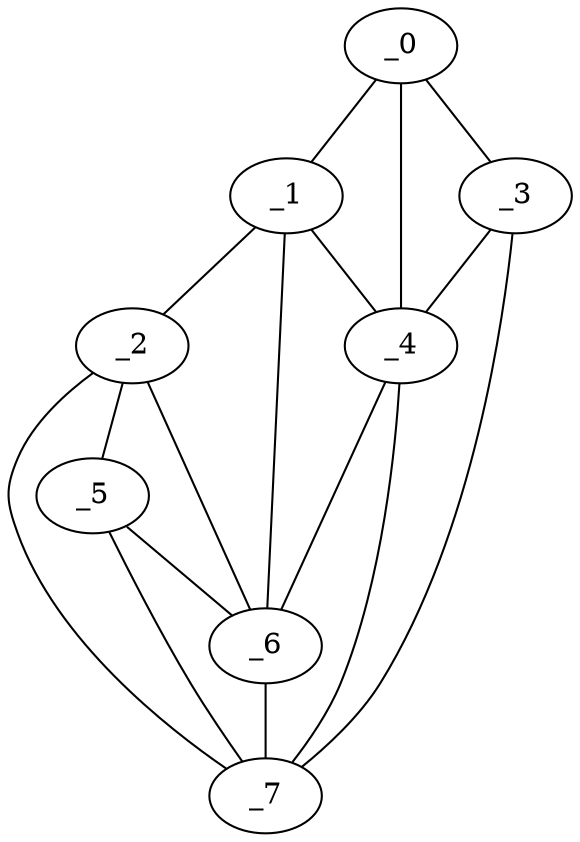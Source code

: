 graph "obj4__45.gxl" {
	_0	 [x=68,
		y=33];
	_1	 [x=74,
		y=32];
	_0 -- _1	 [valence=1];
	_3	 [x=80,
		y=57];
	_0 -- _3	 [valence=1];
	_4	 [x=83,
		y=52];
	_0 -- _4	 [valence=2];
	_2	 [x=79,
		y=32];
	_1 -- _2	 [valence=1];
	_1 -- _4	 [valence=1];
	_6	 [x=87,
		y=42];
	_1 -- _6	 [valence=2];
	_5	 [x=86,
		y=34];
	_2 -- _5	 [valence=2];
	_2 -- _6	 [valence=1];
	_7	 [x=104,
		y=35];
	_2 -- _7	 [valence=1];
	_3 -- _4	 [valence=2];
	_3 -- _7	 [valence=1];
	_4 -- _6	 [valence=2];
	_4 -- _7	 [valence=2];
	_5 -- _6	 [valence=2];
	_5 -- _7	 [valence=1];
	_6 -- _7	 [valence=2];
}
